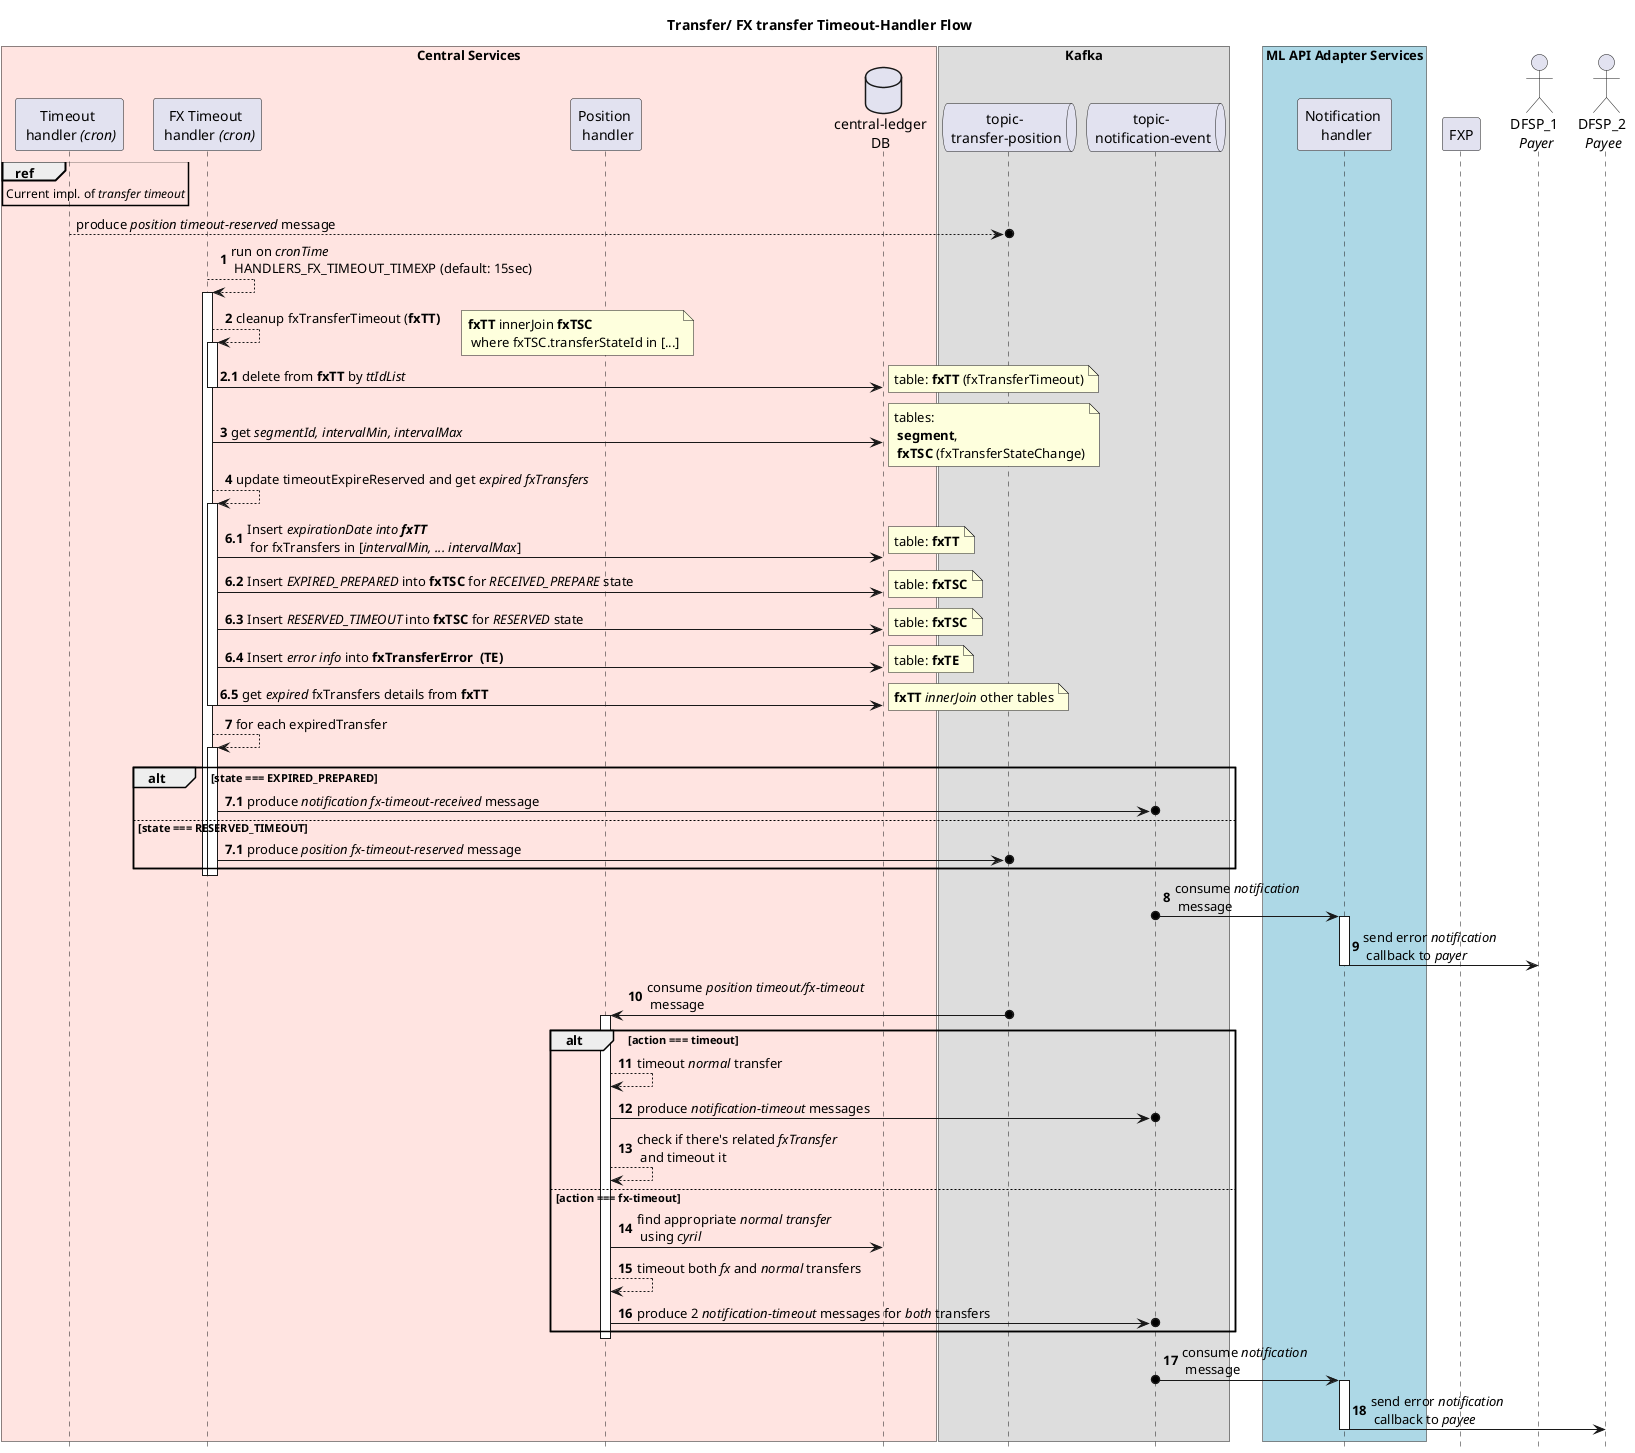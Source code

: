 @startuml
title Transfer/ FX transfer Timeout-Handler Flow

autonumber
hide footbox
skinparam ParticipantPadding 10

box "Central Services" #MistyRose
participant "Timeout \n handler <i>(cron)</i>"      as toh
participant "FX Timeout \n handler <i>(cron)</i>"   as fxToh
participant "Position \n handler"                   as ph
database    "central-ledger\nDB"                    as clDb
end box
box Kafka
queue       "topic-\n transfer-position"            as topicTP
queue       "topic-\n notification-event"           as topicNE
end box
box "ML API Adapter Services" #LightBlue
participant "Notification \n handler"               as nh
end box
participant "FXP"                                   as fxp
actor       "DFSP_1 \n<i>Payer</i>"                 as payer
actor       "DFSP_2 \n<i>Payee</i>"                 as payee

ref over toh : Current impl. of <i>transfer timeout</i>
autonumber stop
toh -->o topicTP : produce <i>position timeout-reserved</i> message

autonumber 1
fxToh --> fxToh : run on <i>cronTime</i>\n HANDLERS_FX_TIMEOUT_TIMEXP (default: 15sec)
activate fxToh
fxToh --> fxToh : cleanup fxTransferTimeout (<b>fxTT<b>)
note right : <b>fxTT</b> innerJoin <b>fxTSC</b>\n where fxTSC.transferStateId in [...]
activate fxToh
autonumber 2.1
fxToh -> clDb : delete from <b>fxTT</b> by <i>ttIdList</i>
note right :  table: <b>fxTT</b> (fxTransferTimeout)
deactivate fxToh

autonumber 3
fxToh -> clDb : get <i>segmentId, intervalMin, intervalMax</i>
note right : tables:\n <b>segment</b>,\n <b>fxTSC</b> (fxTransferStateChange)

fxToh --> fxToh : update timeoutExpireReserved and get <i>expired fxTransfers</i>
activate fxToh
autonumber 6.1
fxToh -> clDb : Insert <i>expirationDate<i> into <b>fxTT</b>\n for fxTransfers in [<i>intervalMin, ... intervalMax</i>]
note right : table: <b>fxTT</b>
fxToh -> clDb : Insert <i>EXPIRED_PREPARED</i> into <b>fxTSC</b> for <i>RECEIVED_PREPARE</i> state
note right : table: <b>fxTSC</b>
fxToh -> clDb : Insert <i>RESERVED_TIMEOUT</i> into <b>fxTSC</b> for <i>RESERVED</i> state
note right : table: <b>fxTSC</b>
fxToh -> clDb : Insert <i>error info</i> into <b>fxTransferError  (TE)</b>
note right : table: <b>fxTE</b>
fxToh -> clDb : get <i>expired</i> fxTransfers details from <b>fxTT</b>
note right : <b>fxTT</b> <i>innerJoin</i> other tables
deactivate fxToh

autonumber 7
fxToh --> fxToh : for each expiredTransfer
activate fxToh
alt state === EXPIRED_PREPARED
autonumber 7.1
fxToh ->o topicNE : produce <i>notification fx-timeout-received</i> message
else state === RESERVED_TIMEOUT
autonumber 7.1
fxToh ->o topicTP : produce <i>position fx-timeout-reserved</i> message
end
deactivate fxToh
deactivate fxToh

autonumber 8
topicNE o-> nh : consume <i>notification</i>\n message
activate nh
nh -> payer : send error <i>notification</i>\n callback to <i>payer</i>
deactivate nh

topicTP o-> ph : consume <i>position timeout/fx-timeout</i>\n message
activate ph
alt action === timeout
ph --> ph : timeout <i>normal</i> transfer
ph ->o topicNE : produce <i>notification-timeout</i> messages
ph --> ph : check if there's related <i>fxTransfer</i> \n and timeout it
else action === fx-timeout
ph -> clDb : find appropriate <i>normal transfer</i> \n using <i>cyril</i>
ph --> ph: timeout both <i>fx</i> and <i>normal</i> transfers
ph ->o topicNE : produce 2 <i>notification-timeout</i> messages for <i>both</i> transfers
end
deactivate ph

topicNE o-> nh : consume <i>notification</i>\n message
activate nh
nh -> payee : send error <i>notification</i>\n callback to <i>payee</i>
deactivate nh

@enduml
